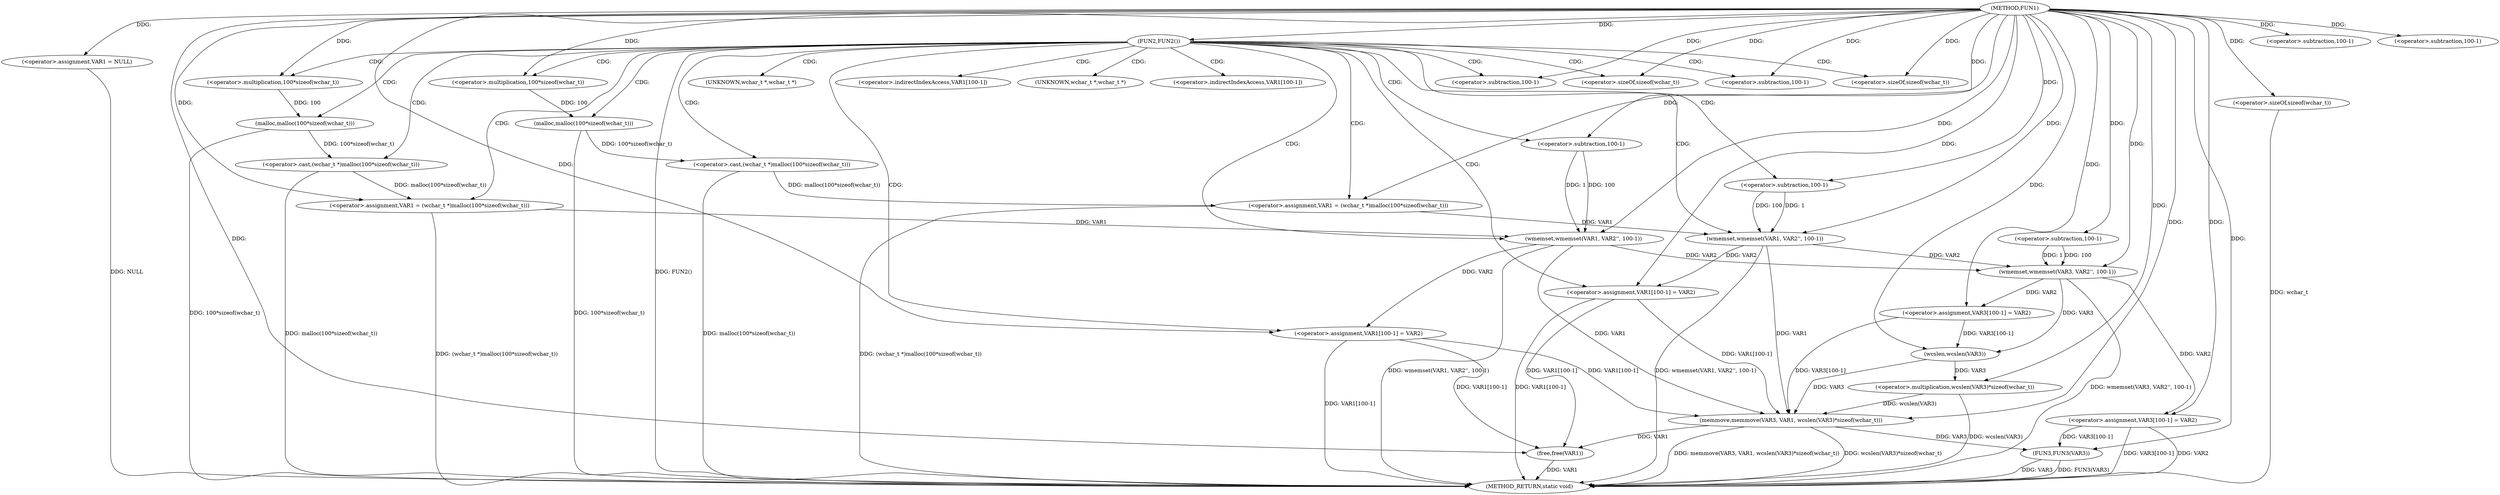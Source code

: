 digraph FUN1 {  
"1000100" [label = "(METHOD,FUN1)" ]
"1000189" [label = "(METHOD_RETURN,static void)" ]
"1000103" [label = "(<operator>.assignment,VAR1 = NULL)" ]
"1000107" [label = "(FUN2,FUN2())" ]
"1000109" [label = "(<operator>.assignment,VAR1 = (wchar_t *)malloc(100*sizeof(wchar_t)))" ]
"1000111" [label = "(<operator>.cast,(wchar_t *)malloc(100*sizeof(wchar_t)))" ]
"1000113" [label = "(malloc,malloc(100*sizeof(wchar_t)))" ]
"1000114" [label = "(<operator>.multiplication,100*sizeof(wchar_t))" ]
"1000116" [label = "(<operator>.sizeOf,sizeof(wchar_t))" ]
"1000118" [label = "(wmemset,wmemset(VAR1, VAR2'', 100-1))" ]
"1000121" [label = "(<operator>.subtraction,100-1)" ]
"1000124" [label = "(<operator>.assignment,VAR1[100-1] = VAR2)" ]
"1000127" [label = "(<operator>.subtraction,100-1)" ]
"1000133" [label = "(<operator>.assignment,VAR1 = (wchar_t *)malloc(100*sizeof(wchar_t)))" ]
"1000135" [label = "(<operator>.cast,(wchar_t *)malloc(100*sizeof(wchar_t)))" ]
"1000137" [label = "(malloc,malloc(100*sizeof(wchar_t)))" ]
"1000138" [label = "(<operator>.multiplication,100*sizeof(wchar_t))" ]
"1000140" [label = "(<operator>.sizeOf,sizeof(wchar_t))" ]
"1000142" [label = "(wmemset,wmemset(VAR1, VAR2'', 100-1))" ]
"1000145" [label = "(<operator>.subtraction,100-1)" ]
"1000148" [label = "(<operator>.assignment,VAR1[100-1] = VAR2)" ]
"1000151" [label = "(<operator>.subtraction,100-1)" ]
"1000157" [label = "(wmemset,wmemset(VAR3, VAR2'', 100-1))" ]
"1000160" [label = "(<operator>.subtraction,100-1)" ]
"1000163" [label = "(<operator>.assignment,VAR3[100-1] = VAR2)" ]
"1000166" [label = "(<operator>.subtraction,100-1)" ]
"1000170" [label = "(memmove,memmove(VAR3, VAR1, wcslen(VAR3)*sizeof(wchar_t)))" ]
"1000173" [label = "(<operator>.multiplication,wcslen(VAR3)*sizeof(wchar_t))" ]
"1000174" [label = "(wcslen,wcslen(VAR3))" ]
"1000176" [label = "(<operator>.sizeOf,sizeof(wchar_t))" ]
"1000178" [label = "(<operator>.assignment,VAR3[100-1] = VAR2)" ]
"1000181" [label = "(<operator>.subtraction,100-1)" ]
"1000185" [label = "(FUN3,FUN3(VAR3))" ]
"1000187" [label = "(free,free(VAR1))" ]
"1000112" [label = "(UNKNOWN,wchar_t *,wchar_t *)" ]
"1000125" [label = "(<operator>.indirectIndexAccess,VAR1[100-1])" ]
"1000136" [label = "(UNKNOWN,wchar_t *,wchar_t *)" ]
"1000149" [label = "(<operator>.indirectIndexAccess,VAR1[100-1])" ]
  "1000185" -> "1000189"  [ label = "DDG: VAR3"] 
  "1000124" -> "1000189"  [ label = "DDG: VAR1[100-1]"] 
  "1000185" -> "1000189"  [ label = "DDG: FUN3(VAR3)"] 
  "1000107" -> "1000189"  [ label = "DDG: FUN2()"] 
  "1000157" -> "1000189"  [ label = "DDG: wmemset(VAR3, VAR2'', 100-1)"] 
  "1000178" -> "1000189"  [ label = "DDG: VAR3[100-1]"] 
  "1000103" -> "1000189"  [ label = "DDG: NULL"] 
  "1000113" -> "1000189"  [ label = "DDG: 100*sizeof(wchar_t)"] 
  "1000178" -> "1000189"  [ label = "DDG: VAR2"] 
  "1000118" -> "1000189"  [ label = "DDG: wmemset(VAR1, VAR2'', 100-1)"] 
  "1000137" -> "1000189"  [ label = "DDG: 100*sizeof(wchar_t)"] 
  "1000109" -> "1000189"  [ label = "DDG: (wchar_t *)malloc(100*sizeof(wchar_t))"] 
  "1000187" -> "1000189"  [ label = "DDG: VAR1"] 
  "1000142" -> "1000189"  [ label = "DDG: wmemset(VAR1, VAR2'', 100-1)"] 
  "1000148" -> "1000189"  [ label = "DDG: VAR1[100-1]"] 
  "1000133" -> "1000189"  [ label = "DDG: (wchar_t *)malloc(100*sizeof(wchar_t))"] 
  "1000111" -> "1000189"  [ label = "DDG: malloc(100*sizeof(wchar_t))"] 
  "1000170" -> "1000189"  [ label = "DDG: wcslen(VAR3)*sizeof(wchar_t)"] 
  "1000176" -> "1000189"  [ label = "DDG: wchar_t"] 
  "1000170" -> "1000189"  [ label = "DDG: memmove(VAR3, VAR1, wcslen(VAR3)*sizeof(wchar_t))"] 
  "1000173" -> "1000189"  [ label = "DDG: wcslen(VAR3)"] 
  "1000135" -> "1000189"  [ label = "DDG: malloc(100*sizeof(wchar_t))"] 
  "1000100" -> "1000103"  [ label = "DDG: "] 
  "1000100" -> "1000107"  [ label = "DDG: "] 
  "1000111" -> "1000109"  [ label = "DDG: malloc(100*sizeof(wchar_t))"] 
  "1000100" -> "1000109"  [ label = "DDG: "] 
  "1000113" -> "1000111"  [ label = "DDG: 100*sizeof(wchar_t)"] 
  "1000114" -> "1000113"  [ label = "DDG: 100"] 
  "1000100" -> "1000114"  [ label = "DDG: "] 
  "1000100" -> "1000116"  [ label = "DDG: "] 
  "1000109" -> "1000118"  [ label = "DDG: VAR1"] 
  "1000100" -> "1000118"  [ label = "DDG: "] 
  "1000121" -> "1000118"  [ label = "DDG: 100"] 
  "1000121" -> "1000118"  [ label = "DDG: 1"] 
  "1000100" -> "1000121"  [ label = "DDG: "] 
  "1000118" -> "1000124"  [ label = "DDG: VAR2"] 
  "1000100" -> "1000124"  [ label = "DDG: "] 
  "1000100" -> "1000127"  [ label = "DDG: "] 
  "1000135" -> "1000133"  [ label = "DDG: malloc(100*sizeof(wchar_t))"] 
  "1000100" -> "1000133"  [ label = "DDG: "] 
  "1000137" -> "1000135"  [ label = "DDG: 100*sizeof(wchar_t)"] 
  "1000138" -> "1000137"  [ label = "DDG: 100"] 
  "1000100" -> "1000138"  [ label = "DDG: "] 
  "1000100" -> "1000140"  [ label = "DDG: "] 
  "1000133" -> "1000142"  [ label = "DDG: VAR1"] 
  "1000100" -> "1000142"  [ label = "DDG: "] 
  "1000145" -> "1000142"  [ label = "DDG: 100"] 
  "1000145" -> "1000142"  [ label = "DDG: 1"] 
  "1000100" -> "1000145"  [ label = "DDG: "] 
  "1000142" -> "1000148"  [ label = "DDG: VAR2"] 
  "1000100" -> "1000148"  [ label = "DDG: "] 
  "1000100" -> "1000151"  [ label = "DDG: "] 
  "1000100" -> "1000157"  [ label = "DDG: "] 
  "1000118" -> "1000157"  [ label = "DDG: VAR2"] 
  "1000142" -> "1000157"  [ label = "DDG: VAR2"] 
  "1000160" -> "1000157"  [ label = "DDG: 100"] 
  "1000160" -> "1000157"  [ label = "DDG: 1"] 
  "1000100" -> "1000160"  [ label = "DDG: "] 
  "1000157" -> "1000163"  [ label = "DDG: VAR2"] 
  "1000100" -> "1000163"  [ label = "DDG: "] 
  "1000100" -> "1000166"  [ label = "DDG: "] 
  "1000163" -> "1000170"  [ label = "DDG: VAR3[100-1]"] 
  "1000174" -> "1000170"  [ label = "DDG: VAR3"] 
  "1000100" -> "1000170"  [ label = "DDG: "] 
  "1000124" -> "1000170"  [ label = "DDG: VAR1[100-1]"] 
  "1000148" -> "1000170"  [ label = "DDG: VAR1[100-1]"] 
  "1000142" -> "1000170"  [ label = "DDG: VAR1"] 
  "1000118" -> "1000170"  [ label = "DDG: VAR1"] 
  "1000173" -> "1000170"  [ label = "DDG: wcslen(VAR3)"] 
  "1000174" -> "1000173"  [ label = "DDG: VAR3"] 
  "1000163" -> "1000174"  [ label = "DDG: VAR3[100-1]"] 
  "1000157" -> "1000174"  [ label = "DDG: VAR3"] 
  "1000100" -> "1000174"  [ label = "DDG: "] 
  "1000100" -> "1000173"  [ label = "DDG: "] 
  "1000100" -> "1000176"  [ label = "DDG: "] 
  "1000100" -> "1000178"  [ label = "DDG: "] 
  "1000157" -> "1000178"  [ label = "DDG: VAR2"] 
  "1000100" -> "1000181"  [ label = "DDG: "] 
  "1000178" -> "1000185"  [ label = "DDG: VAR3[100-1]"] 
  "1000170" -> "1000185"  [ label = "DDG: VAR3"] 
  "1000100" -> "1000185"  [ label = "DDG: "] 
  "1000170" -> "1000187"  [ label = "DDG: VAR1"] 
  "1000124" -> "1000187"  [ label = "DDG: VAR1[100-1]"] 
  "1000148" -> "1000187"  [ label = "DDG: VAR1[100-1]"] 
  "1000100" -> "1000187"  [ label = "DDG: "] 
  "1000107" -> "1000112"  [ label = "CDG: "] 
  "1000107" -> "1000121"  [ label = "CDG: "] 
  "1000107" -> "1000125"  [ label = "CDG: "] 
  "1000107" -> "1000116"  [ label = "CDG: "] 
  "1000107" -> "1000113"  [ label = "CDG: "] 
  "1000107" -> "1000127"  [ label = "CDG: "] 
  "1000107" -> "1000111"  [ label = "CDG: "] 
  "1000107" -> "1000109"  [ label = "CDG: "] 
  "1000107" -> "1000142"  [ label = "CDG: "] 
  "1000107" -> "1000137"  [ label = "CDG: "] 
  "1000107" -> "1000124"  [ label = "CDG: "] 
  "1000107" -> "1000151"  [ label = "CDG: "] 
  "1000107" -> "1000145"  [ label = "CDG: "] 
  "1000107" -> "1000135"  [ label = "CDG: "] 
  "1000107" -> "1000114"  [ label = "CDG: "] 
  "1000107" -> "1000148"  [ label = "CDG: "] 
  "1000107" -> "1000133"  [ label = "CDG: "] 
  "1000107" -> "1000136"  [ label = "CDG: "] 
  "1000107" -> "1000118"  [ label = "CDG: "] 
  "1000107" -> "1000149"  [ label = "CDG: "] 
  "1000107" -> "1000140"  [ label = "CDG: "] 
  "1000107" -> "1000138"  [ label = "CDG: "] 
}

